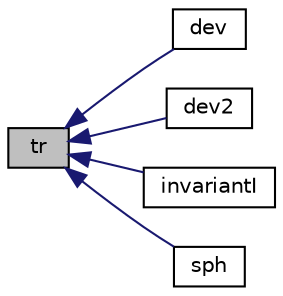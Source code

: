 digraph "tr"
{
  bgcolor="transparent";
  edge [fontname="Helvetica",fontsize="10",labelfontname="Helvetica",labelfontsize="10"];
  node [fontname="Helvetica",fontsize="10",shape=record];
  rankdir="LR";
  Node140837 [label="tr",height=0.2,width=0.4,color="black", fillcolor="grey75", style="filled", fontcolor="black"];
  Node140837 -> Node140838 [dir="back",color="midnightblue",fontsize="10",style="solid",fontname="Helvetica"];
  Node140838 [label="dev",height=0.2,width=0.4,color="black",URL="$a21851.html#ab1743bdd27eb24c60ab81d51e1426940",tooltip="Return the deviatoric part of a symmetric tensor. "];
  Node140837 -> Node140839 [dir="back",color="midnightblue",fontsize="10",style="solid",fontname="Helvetica"];
  Node140839 [label="dev2",height=0.2,width=0.4,color="black",URL="$a21851.html#a4864d9bd11cd71ec83366c4854126050",tooltip="Return the deviatoric part of a symmetric tensor. "];
  Node140837 -> Node140840 [dir="back",color="midnightblue",fontsize="10",style="solid",fontname="Helvetica"];
  Node140840 [label="invariantI",height=0.2,width=0.4,color="black",URL="$a21851.html#a17db27f94729eb15a58376ccd8b2f46b",tooltip="Return the 1st invariant of a symmetric tensor. "];
  Node140837 -> Node140841 [dir="back",color="midnightblue",fontsize="10",style="solid",fontname="Helvetica"];
  Node140841 [label="sph",height=0.2,width=0.4,color="black",URL="$a21851.html#a1f70a67a4be14619f744c4a971543853",tooltip="Return the spherical part of a symmetric tensor. "];
}
